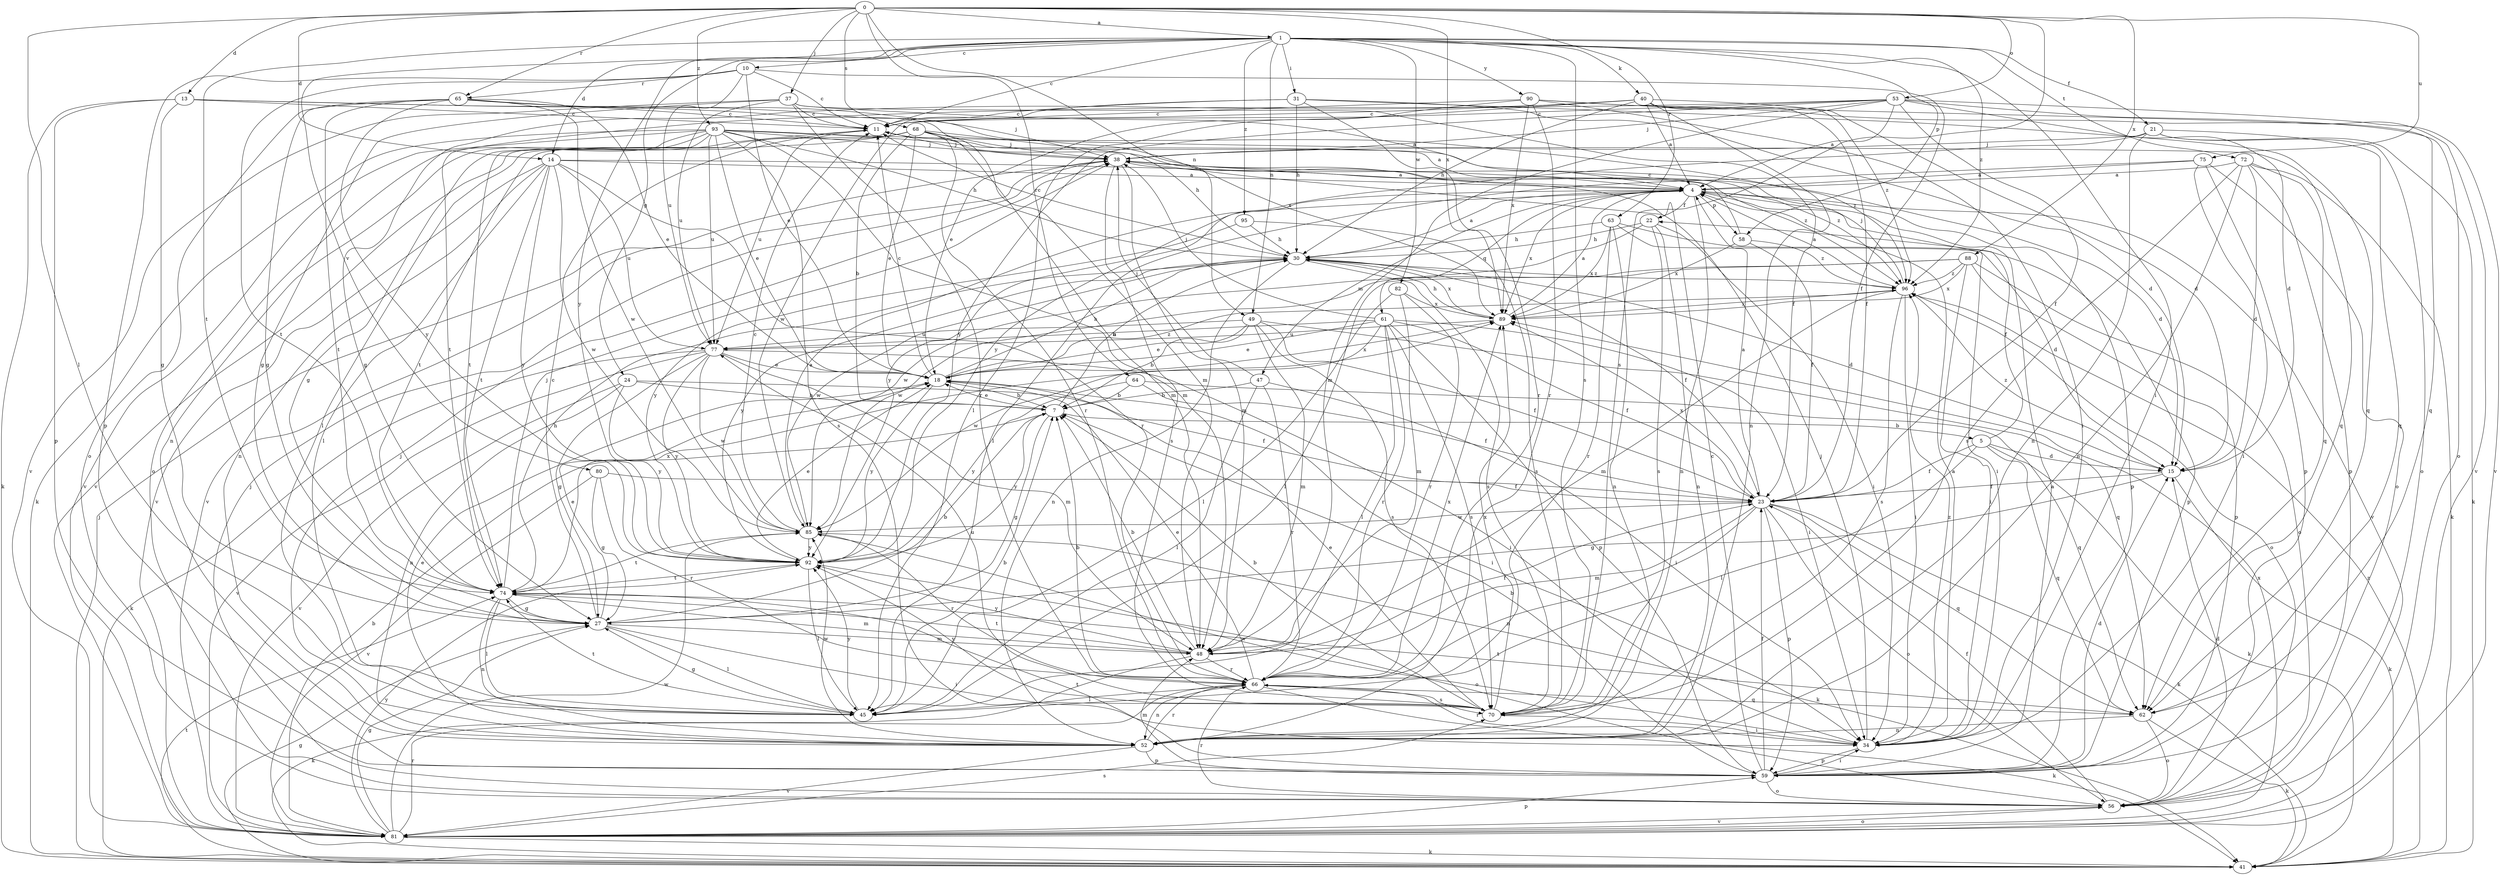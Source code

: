 strict digraph  {
0;
1;
4;
5;
7;
10;
11;
13;
14;
15;
18;
21;
22;
23;
24;
27;
30;
31;
34;
37;
38;
40;
41;
45;
47;
48;
49;
52;
53;
56;
58;
59;
61;
62;
63;
64;
65;
66;
68;
70;
72;
74;
75;
77;
80;
81;
82;
85;
88;
89;
90;
92;
93;
95;
96;
0 -> 1  [label=a];
0 -> 13  [label=d];
0 -> 14  [label=d];
0 -> 37  [label=j];
0 -> 45  [label=l];
0 -> 49  [label=n];
0 -> 53  [label=o];
0 -> 63  [label=r];
0 -> 64  [label=r];
0 -> 65  [label=r];
0 -> 68  [label=s];
0 -> 70  [label=s];
0 -> 75  [label=u];
0 -> 88  [label=x];
0 -> 89  [label=x];
0 -> 93  [label=z];
1 -> 10  [label=c];
1 -> 11  [label=c];
1 -> 14  [label=d];
1 -> 21  [label=f];
1 -> 24  [label=g];
1 -> 31  [label=i];
1 -> 34  [label=i];
1 -> 40  [label=k];
1 -> 49  [label=n];
1 -> 58  [label=p];
1 -> 70  [label=s];
1 -> 72  [label=t];
1 -> 74  [label=t];
1 -> 80  [label=v];
1 -> 82  [label=w];
1 -> 90  [label=y];
1 -> 92  [label=y];
1 -> 95  [label=z];
1 -> 96  [label=z];
4 -> 22  [label=f];
4 -> 34  [label=i];
4 -> 47  [label=m];
4 -> 52  [label=n];
4 -> 58  [label=p];
4 -> 59  [label=p];
4 -> 61  [label=q];
4 -> 81  [label=v];
4 -> 89  [label=x];
4 -> 92  [label=y];
5 -> 15  [label=d];
5 -> 22  [label=f];
5 -> 23  [label=f];
5 -> 41  [label=k];
5 -> 45  [label=l];
5 -> 62  [label=q];
7 -> 5  [label=b];
7 -> 18  [label=e];
7 -> 27  [label=g];
7 -> 30  [label=h];
7 -> 92  [label=y];
10 -> 11  [label=c];
10 -> 18  [label=e];
10 -> 23  [label=f];
10 -> 59  [label=p];
10 -> 65  [label=r];
10 -> 74  [label=t];
10 -> 77  [label=u];
11 -> 38  [label=j];
11 -> 74  [label=t];
11 -> 77  [label=u];
13 -> 11  [label=c];
13 -> 27  [label=g];
13 -> 41  [label=k];
13 -> 48  [label=m];
13 -> 59  [label=p];
13 -> 89  [label=x];
14 -> 4  [label=a];
14 -> 45  [label=l];
14 -> 52  [label=n];
14 -> 66  [label=r];
14 -> 74  [label=t];
14 -> 77  [label=u];
14 -> 81  [label=v];
14 -> 85  [label=w];
14 -> 92  [label=y];
14 -> 96  [label=z];
15 -> 23  [label=f];
15 -> 27  [label=g];
15 -> 41  [label=k];
15 -> 96  [label=z];
18 -> 7  [label=b];
18 -> 11  [label=c];
18 -> 30  [label=h];
18 -> 34  [label=i];
18 -> 89  [label=x];
18 -> 92  [label=y];
18 -> 96  [label=z];
21 -> 38  [label=j];
21 -> 41  [label=k];
21 -> 52  [label=n];
21 -> 56  [label=o];
21 -> 62  [label=q];
21 -> 92  [label=y];
22 -> 30  [label=h];
22 -> 34  [label=i];
22 -> 52  [label=n];
22 -> 70  [label=s];
22 -> 85  [label=w];
23 -> 4  [label=a];
23 -> 41  [label=k];
23 -> 48  [label=m];
23 -> 52  [label=n];
23 -> 56  [label=o];
23 -> 59  [label=p];
23 -> 62  [label=q];
23 -> 85  [label=w];
23 -> 89  [label=x];
24 -> 7  [label=b];
24 -> 23  [label=f];
24 -> 52  [label=n];
24 -> 81  [label=v];
24 -> 92  [label=y];
27 -> 7  [label=b];
27 -> 11  [label=c];
27 -> 18  [label=e];
27 -> 34  [label=i];
27 -> 45  [label=l];
27 -> 48  [label=m];
30 -> 4  [label=a];
30 -> 11  [label=c];
30 -> 15  [label=d];
30 -> 23  [label=f];
30 -> 52  [label=n];
30 -> 70  [label=s];
30 -> 85  [label=w];
30 -> 89  [label=x];
30 -> 92  [label=y];
30 -> 96  [label=z];
31 -> 11  [label=c];
31 -> 15  [label=d];
31 -> 30  [label=h];
31 -> 62  [label=q];
31 -> 66  [label=r];
31 -> 85  [label=w];
34 -> 4  [label=a];
34 -> 38  [label=j];
34 -> 59  [label=p];
34 -> 66  [label=r];
34 -> 85  [label=w];
34 -> 96  [label=z];
37 -> 4  [label=a];
37 -> 11  [label=c];
37 -> 23  [label=f];
37 -> 27  [label=g];
37 -> 66  [label=r];
37 -> 77  [label=u];
37 -> 81  [label=v];
38 -> 4  [label=a];
38 -> 15  [label=d];
38 -> 48  [label=m];
38 -> 70  [label=s];
38 -> 81  [label=v];
38 -> 96  [label=z];
40 -> 4  [label=a];
40 -> 11  [label=c];
40 -> 15  [label=d];
40 -> 18  [label=e];
40 -> 23  [label=f];
40 -> 27  [label=g];
40 -> 30  [label=h];
40 -> 52  [label=n];
40 -> 96  [label=z];
41 -> 27  [label=g];
41 -> 38  [label=j];
41 -> 74  [label=t];
41 -> 96  [label=z];
45 -> 7  [label=b];
45 -> 27  [label=g];
45 -> 74  [label=t];
45 -> 92  [label=y];
47 -> 7  [label=b];
47 -> 34  [label=i];
47 -> 38  [label=j];
47 -> 45  [label=l];
47 -> 66  [label=r];
48 -> 7  [label=b];
48 -> 23  [label=f];
48 -> 41  [label=k];
48 -> 66  [label=r];
48 -> 74  [label=t];
48 -> 92  [label=y];
49 -> 7  [label=b];
49 -> 18  [label=e];
49 -> 23  [label=f];
49 -> 48  [label=m];
49 -> 62  [label=q];
49 -> 70  [label=s];
49 -> 77  [label=u];
52 -> 18  [label=e];
52 -> 38  [label=j];
52 -> 59  [label=p];
52 -> 66  [label=r];
52 -> 81  [label=v];
52 -> 85  [label=w];
53 -> 4  [label=a];
53 -> 11  [label=c];
53 -> 15  [label=d];
53 -> 23  [label=f];
53 -> 38  [label=j];
53 -> 48  [label=m];
53 -> 56  [label=o];
53 -> 74  [label=t];
53 -> 81  [label=v];
53 -> 92  [label=y];
56 -> 15  [label=d];
56 -> 23  [label=f];
56 -> 38  [label=j];
56 -> 66  [label=r];
56 -> 81  [label=v];
58 -> 11  [label=c];
58 -> 23  [label=f];
58 -> 89  [label=x];
58 -> 96  [label=z];
59 -> 4  [label=a];
59 -> 7  [label=b];
59 -> 11  [label=c];
59 -> 15  [label=d];
59 -> 23  [label=f];
59 -> 34  [label=i];
59 -> 48  [label=m];
59 -> 56  [label=o];
59 -> 74  [label=t];
61 -> 18  [label=e];
61 -> 23  [label=f];
61 -> 34  [label=i];
61 -> 38  [label=j];
61 -> 45  [label=l];
61 -> 59  [label=p];
61 -> 66  [label=r];
61 -> 70  [label=s];
61 -> 77  [label=u];
61 -> 85  [label=w];
62 -> 41  [label=k];
62 -> 52  [label=n];
62 -> 56  [label=o];
62 -> 74  [label=t];
63 -> 15  [label=d];
63 -> 30  [label=h];
63 -> 52  [label=n];
63 -> 59  [label=p];
63 -> 66  [label=r];
63 -> 89  [label=x];
64 -> 7  [label=b];
64 -> 23  [label=f];
64 -> 62  [label=q];
64 -> 92  [label=y];
65 -> 11  [label=c];
65 -> 18  [label=e];
65 -> 27  [label=g];
65 -> 38  [label=j];
65 -> 56  [label=o];
65 -> 74  [label=t];
65 -> 85  [label=w];
65 -> 92  [label=y];
66 -> 7  [label=b];
66 -> 18  [label=e];
66 -> 41  [label=k];
66 -> 45  [label=l];
66 -> 52  [label=n];
66 -> 62  [label=q];
66 -> 70  [label=s];
66 -> 89  [label=x];
68 -> 7  [label=b];
68 -> 18  [label=e];
68 -> 30  [label=h];
68 -> 38  [label=j];
68 -> 45  [label=l];
68 -> 48  [label=m];
68 -> 66  [label=r];
68 -> 74  [label=t];
68 -> 81  [label=v];
68 -> 96  [label=z];
70 -> 7  [label=b];
70 -> 18  [label=e];
70 -> 34  [label=i];
70 -> 77  [label=u];
70 -> 89  [label=x];
70 -> 92  [label=y];
72 -> 4  [label=a];
72 -> 15  [label=d];
72 -> 41  [label=k];
72 -> 52  [label=n];
72 -> 59  [label=p];
72 -> 62  [label=q];
72 -> 70  [label=s];
74 -> 27  [label=g];
74 -> 30  [label=h];
74 -> 38  [label=j];
74 -> 45  [label=l];
74 -> 48  [label=m];
74 -> 52  [label=n];
74 -> 89  [label=x];
75 -> 4  [label=a];
75 -> 34  [label=i];
75 -> 45  [label=l];
75 -> 56  [label=o];
75 -> 59  [label=p];
77 -> 18  [label=e];
77 -> 27  [label=g];
77 -> 34  [label=i];
77 -> 41  [label=k];
77 -> 48  [label=m];
77 -> 81  [label=v];
77 -> 85  [label=w];
77 -> 92  [label=y];
80 -> 23  [label=f];
80 -> 27  [label=g];
80 -> 66  [label=r];
80 -> 81  [label=v];
81 -> 7  [label=b];
81 -> 27  [label=g];
81 -> 41  [label=k];
81 -> 56  [label=o];
81 -> 59  [label=p];
81 -> 66  [label=r];
81 -> 70  [label=s];
81 -> 85  [label=w];
81 -> 89  [label=x];
81 -> 92  [label=y];
82 -> 45  [label=l];
82 -> 48  [label=m];
82 -> 66  [label=r];
82 -> 89  [label=x];
85 -> 4  [label=a];
85 -> 11  [label=c];
85 -> 41  [label=k];
85 -> 66  [label=r];
85 -> 74  [label=t];
85 -> 92  [label=y];
88 -> 34  [label=i];
88 -> 45  [label=l];
88 -> 56  [label=o];
88 -> 59  [label=p];
88 -> 85  [label=w];
88 -> 89  [label=x];
88 -> 96  [label=z];
89 -> 4  [label=a];
89 -> 30  [label=h];
89 -> 77  [label=u];
90 -> 11  [label=c];
90 -> 34  [label=i];
90 -> 45  [label=l];
90 -> 62  [label=q];
90 -> 66  [label=r];
90 -> 81  [label=v];
90 -> 89  [label=x];
92 -> 18  [label=e];
92 -> 45  [label=l];
92 -> 56  [label=o];
92 -> 74  [label=t];
93 -> 4  [label=a];
93 -> 18  [label=e];
93 -> 27  [label=g];
93 -> 30  [label=h];
93 -> 38  [label=j];
93 -> 41  [label=k];
93 -> 48  [label=m];
93 -> 52  [label=n];
93 -> 56  [label=o];
93 -> 62  [label=q];
93 -> 70  [label=s];
93 -> 77  [label=u];
93 -> 81  [label=v];
95 -> 30  [label=h];
95 -> 70  [label=s];
95 -> 92  [label=y];
96 -> 4  [label=a];
96 -> 34  [label=i];
96 -> 38  [label=j];
96 -> 48  [label=m];
96 -> 56  [label=o];
96 -> 70  [label=s];
96 -> 89  [label=x];
}
